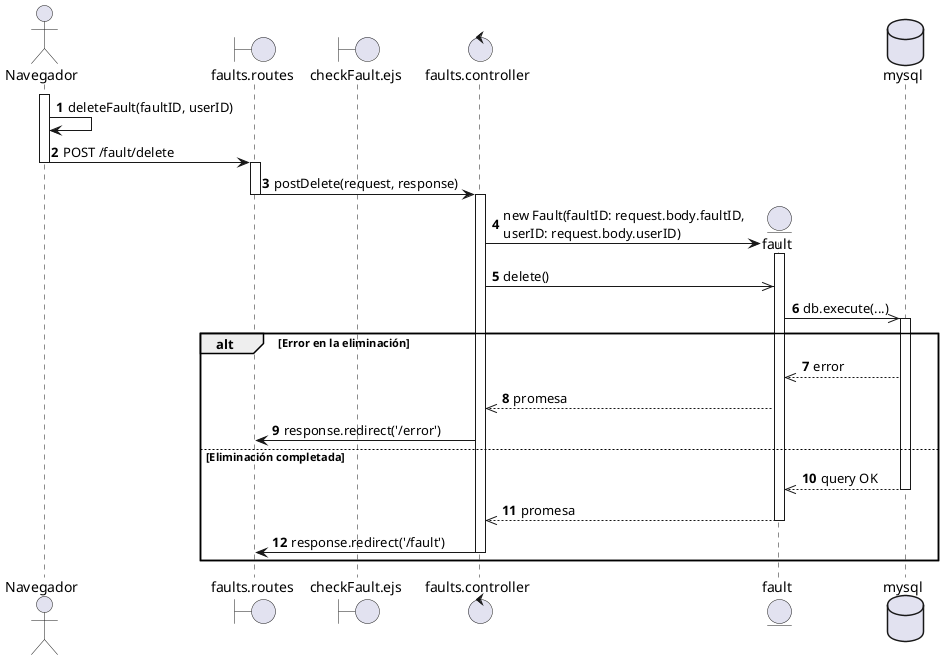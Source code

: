 @startuml
actor Navegador
boundary "faults.routes" as Routes
boundary "checkFault.ejs" as Ejs
control "faults.controller" as Controller
entity "fault" as Model
database "mysql" as MySQL

autonumber

activate Navegador

Navegador -> Navegador : deleteFault(faultID, userID)

Navegador -> Routes : POST /fault/delete
deactivate Navegador

activate Routes
Routes -> Controller : postDelete(request, response)
deactivate Routes

activate Controller
create Model
Controller -> Model : new Fault(faultID: request.body.faultID,\nuserID: request.body.userID)

activate Model
Controller ->> Model : delete()
Model ->> MySQL : db.execute(...)
activate MySQL

alt Error en la eliminación
    MySQL -->> Model : error
    Model -->> Controller : promesa
    Controller -> Routes : response.redirect('/error')
else Eliminación completada
    MySQL -->> Model : query OK
    deactivate MySQL
    Model -->> Controller : promesa
    deactivate Model
    Controller -> Routes : response.redirect('/fault')
    deactivate Controller
end
